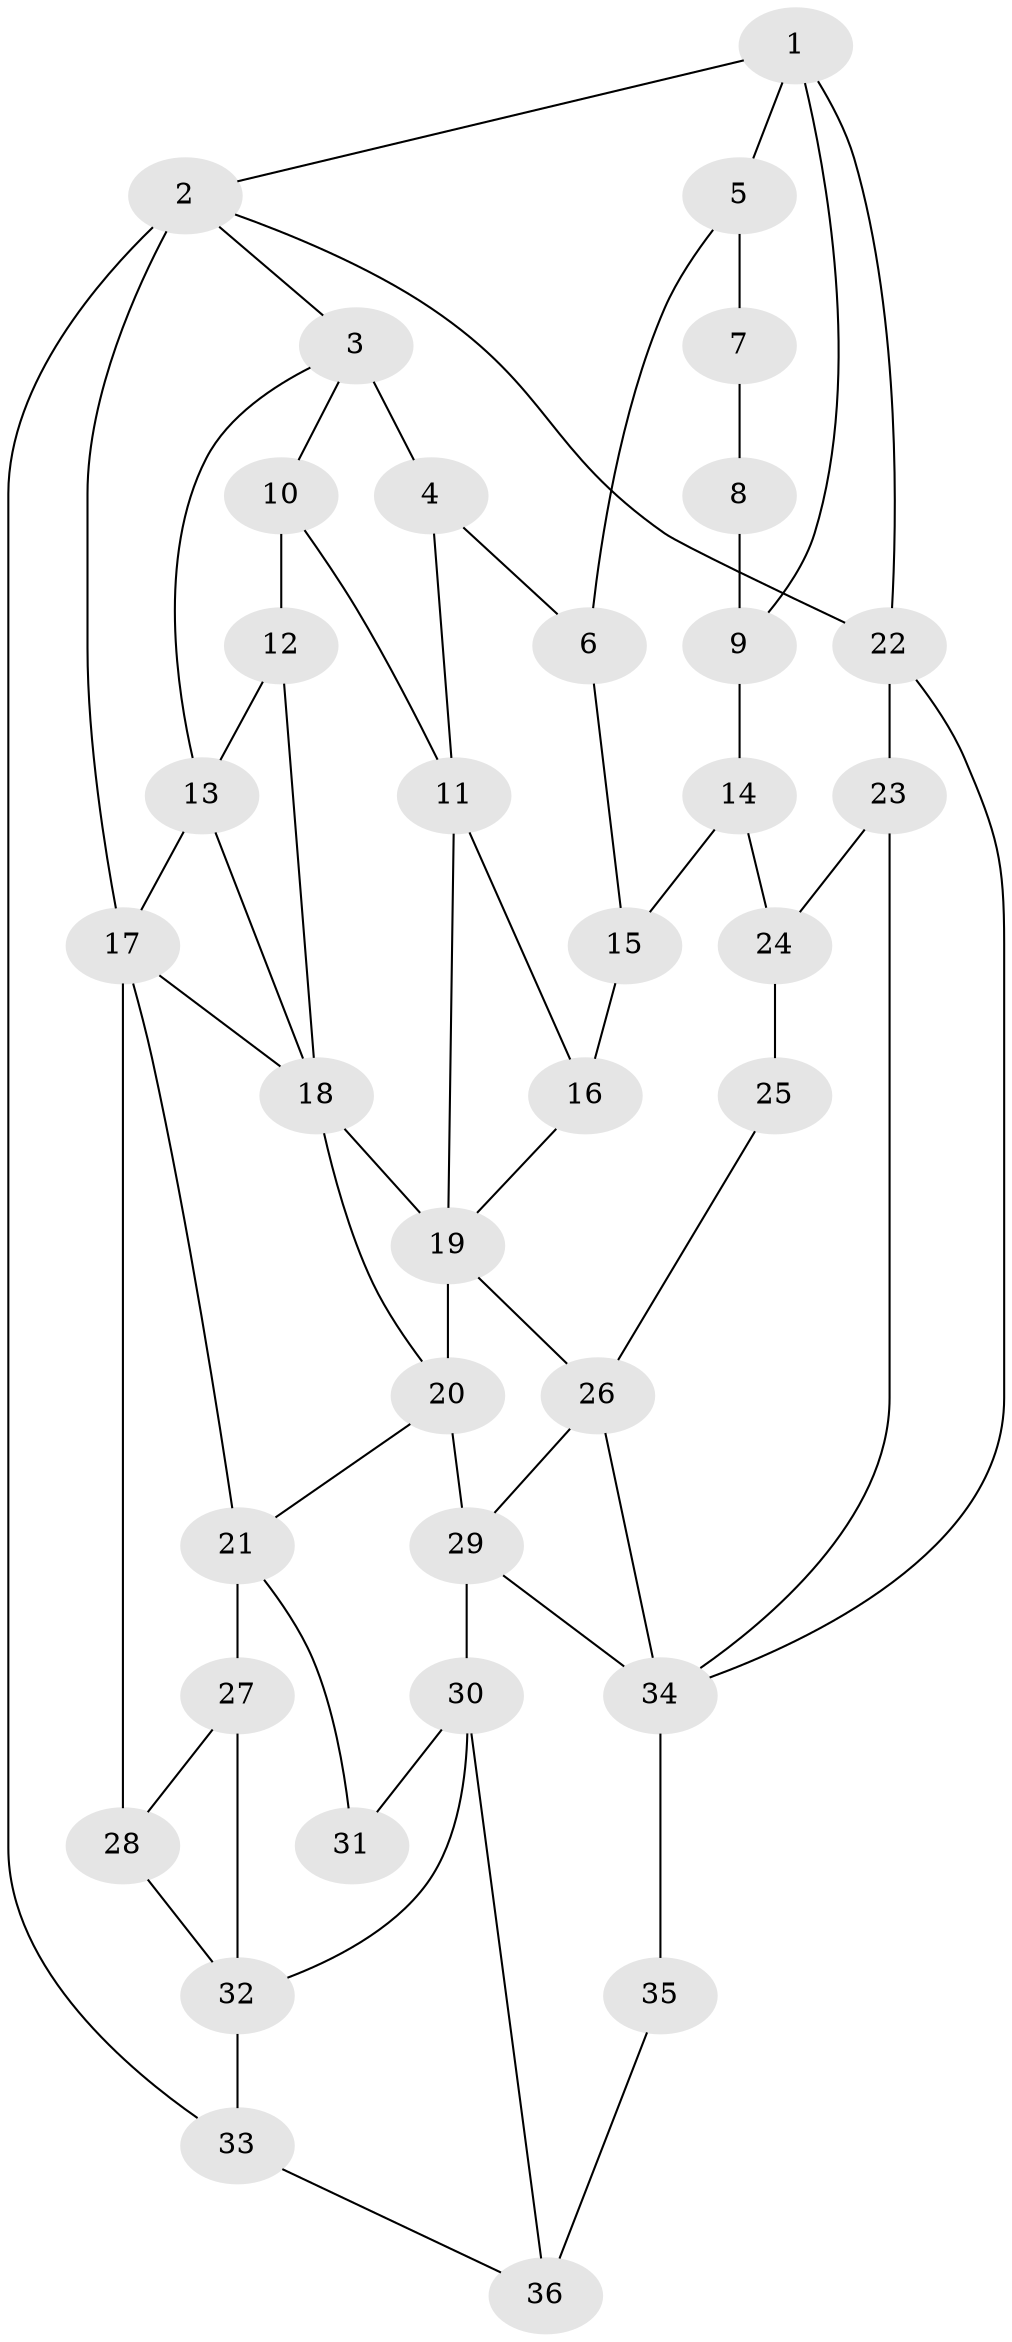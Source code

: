 // original degree distribution, {3: 0.02631578947368421, 6: 0.22807017543859648, 5: 0.5175438596491229, 4: 0.22807017543859648}
// Generated by graph-tools (version 1.1) at 2025/54/03/04/25 22:54:12]
// undirected, 36 vertices, 62 edges
graph export_dot {
  node [color=gray90,style=filled];
  1;
  2;
  3;
  4;
  5;
  6;
  7;
  8;
  9;
  10;
  11;
  12;
  13;
  14;
  15;
  16;
  17;
  18;
  19;
  20;
  21;
  22;
  23;
  24;
  25;
  26;
  27;
  28;
  29;
  30;
  31;
  32;
  33;
  34;
  35;
  36;
  1 -- 2 [weight=1.0];
  1 -- 5 [weight=1.0];
  1 -- 9 [weight=1.0];
  1 -- 22 [weight=1.0];
  2 -- 3 [weight=1.0];
  2 -- 17 [weight=1.0];
  2 -- 22 [weight=1.0];
  2 -- 33 [weight=2.0];
  3 -- 4 [weight=3.0];
  3 -- 10 [weight=1.0];
  3 -- 13 [weight=1.0];
  4 -- 6 [weight=2.0];
  4 -- 11 [weight=1.0];
  5 -- 6 [weight=2.0];
  5 -- 7 [weight=2.0];
  6 -- 15 [weight=2.0];
  7 -- 8 [weight=4.0];
  8 -- 9 [weight=2.0];
  9 -- 14 [weight=2.0];
  10 -- 11 [weight=1.0];
  10 -- 12 [weight=2.0];
  11 -- 16 [weight=1.0];
  11 -- 19 [weight=1.0];
  12 -- 13 [weight=1.0];
  12 -- 18 [weight=2.0];
  13 -- 17 [weight=1.0];
  13 -- 18 [weight=1.0];
  14 -- 15 [weight=1.0];
  14 -- 24 [weight=2.0];
  15 -- 16 [weight=2.0];
  16 -- 19 [weight=1.0];
  17 -- 18 [weight=1.0];
  17 -- 21 [weight=1.0];
  17 -- 28 [weight=1.0];
  18 -- 19 [weight=1.0];
  18 -- 20 [weight=1.0];
  19 -- 20 [weight=1.0];
  19 -- 26 [weight=1.0];
  20 -- 21 [weight=1.0];
  20 -- 29 [weight=2.0];
  21 -- 27 [weight=2.0];
  21 -- 31 [weight=1.0];
  22 -- 23 [weight=2.0];
  22 -- 34 [weight=1.0];
  23 -- 24 [weight=2.0];
  23 -- 34 [weight=1.0];
  24 -- 25 [weight=2.0];
  25 -- 26 [weight=1.0];
  26 -- 29 [weight=1.0];
  26 -- 34 [weight=1.0];
  27 -- 28 [weight=1.0];
  27 -- 32 [weight=1.0];
  28 -- 32 [weight=1.0];
  29 -- 30 [weight=2.0];
  29 -- 34 [weight=1.0];
  30 -- 31 [weight=2.0];
  30 -- 32 [weight=1.0];
  30 -- 36 [weight=1.0];
  32 -- 33 [weight=2.0];
  33 -- 36 [weight=2.0];
  34 -- 35 [weight=2.0];
  35 -- 36 [weight=2.0];
}
